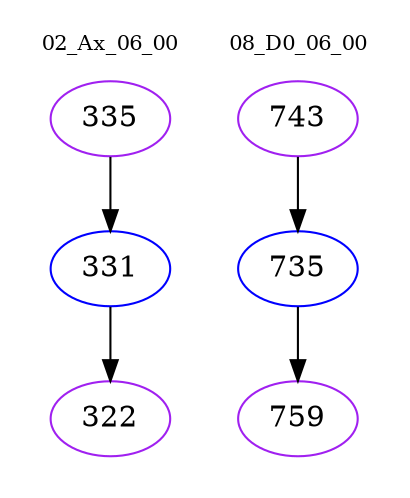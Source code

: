 digraph{
subgraph cluster_0 {
color = white
label = "02_Ax_06_00";
fontsize=10;
T0_335 [label="335", color="purple"]
T0_335 -> T0_331 [color="black"]
T0_331 [label="331", color="blue"]
T0_331 -> T0_322 [color="black"]
T0_322 [label="322", color="purple"]
}
subgraph cluster_1 {
color = white
label = "08_D0_06_00";
fontsize=10;
T1_743 [label="743", color="purple"]
T1_743 -> T1_735 [color="black"]
T1_735 [label="735", color="blue"]
T1_735 -> T1_759 [color="black"]
T1_759 [label="759", color="purple"]
}
}
